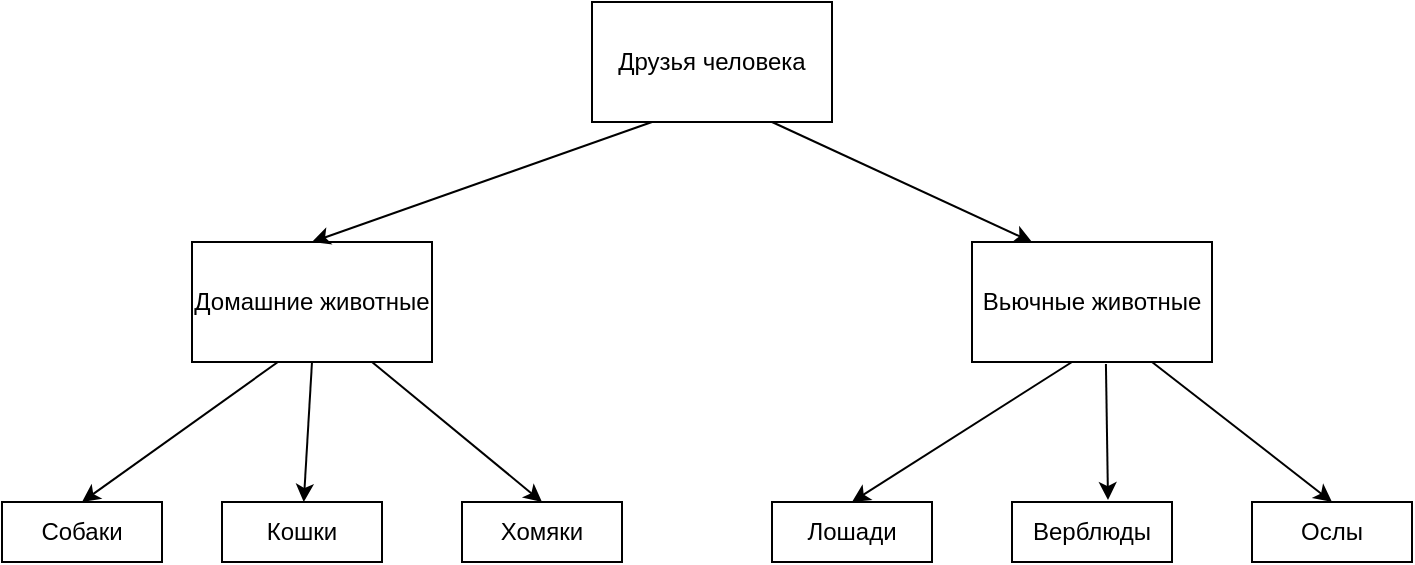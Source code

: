 <mxfile version="24.3.0" type="device">
  <diagram id="g3U3lbA9oAgYSL4tzUML" name="Страница — 1">
    <mxGraphModel dx="1434" dy="876" grid="1" gridSize="10" guides="1" tooltips="1" connect="1" arrows="1" fold="1" page="1" pageScale="1" pageWidth="827" pageHeight="1169" math="0" shadow="0">
      <root>
        <mxCell id="0" />
        <mxCell id="1" parent="0" />
        <mxCell id="A6usz7UyL7ECGKoiOy0f-1" value="Друзья человека" style="rounded=0;whiteSpace=wrap;html=1;" vertex="1" parent="1">
          <mxGeometry x="340" y="80" width="120" height="60" as="geometry" />
        </mxCell>
        <mxCell id="A6usz7UyL7ECGKoiOy0f-2" value="Домашние животные" style="rounded=0;whiteSpace=wrap;html=1;" vertex="1" parent="1">
          <mxGeometry x="140" y="200" width="120" height="60" as="geometry" />
        </mxCell>
        <mxCell id="A6usz7UyL7ECGKoiOy0f-3" value="Вьючные животные" style="rounded=0;whiteSpace=wrap;html=1;" vertex="1" parent="1">
          <mxGeometry x="530" y="200" width="120" height="60" as="geometry" />
        </mxCell>
        <mxCell id="A6usz7UyL7ECGKoiOy0f-4" value="" style="endArrow=classic;html=1;rounded=0;exitX=0.25;exitY=1;exitDx=0;exitDy=0;entryX=0.5;entryY=0;entryDx=0;entryDy=0;" edge="1" parent="1" source="A6usz7UyL7ECGKoiOy0f-1" target="A6usz7UyL7ECGKoiOy0f-2">
          <mxGeometry width="50" height="50" relative="1" as="geometry">
            <mxPoint x="390" y="470" as="sourcePoint" />
            <mxPoint x="440" y="420" as="targetPoint" />
          </mxGeometry>
        </mxCell>
        <mxCell id="A6usz7UyL7ECGKoiOy0f-5" value="" style="endArrow=classic;html=1;rounded=0;exitX=0.75;exitY=1;exitDx=0;exitDy=0;entryX=0.25;entryY=0;entryDx=0;entryDy=0;" edge="1" parent="1" source="A6usz7UyL7ECGKoiOy0f-1" target="A6usz7UyL7ECGKoiOy0f-3">
          <mxGeometry width="50" height="50" relative="1" as="geometry">
            <mxPoint x="390" y="470" as="sourcePoint" />
            <mxPoint x="440" y="420" as="targetPoint" />
          </mxGeometry>
        </mxCell>
        <mxCell id="A6usz7UyL7ECGKoiOy0f-6" value="Собаки" style="rounded=0;whiteSpace=wrap;html=1;" vertex="1" parent="1">
          <mxGeometry x="45" y="330" width="80" height="30" as="geometry" />
        </mxCell>
        <mxCell id="A6usz7UyL7ECGKoiOy0f-7" value="Кошки" style="rounded=0;whiteSpace=wrap;html=1;" vertex="1" parent="1">
          <mxGeometry x="155" y="330" width="80" height="30" as="geometry" />
        </mxCell>
        <mxCell id="A6usz7UyL7ECGKoiOy0f-8" value="Хомяки" style="rounded=0;whiteSpace=wrap;html=1;" vertex="1" parent="1">
          <mxGeometry x="275" y="330" width="80" height="30" as="geometry" />
        </mxCell>
        <mxCell id="A6usz7UyL7ECGKoiOy0f-9" value="Лошади" style="rounded=0;whiteSpace=wrap;html=1;" vertex="1" parent="1">
          <mxGeometry x="430" y="330" width="80" height="30" as="geometry" />
        </mxCell>
        <mxCell id="A6usz7UyL7ECGKoiOy0f-10" value="Верблюды" style="rounded=0;whiteSpace=wrap;html=1;" vertex="1" parent="1">
          <mxGeometry x="550" y="330" width="80" height="30" as="geometry" />
        </mxCell>
        <mxCell id="A6usz7UyL7ECGKoiOy0f-11" value="Ослы" style="rounded=0;whiteSpace=wrap;html=1;" vertex="1" parent="1">
          <mxGeometry x="670" y="330" width="80" height="30" as="geometry" />
        </mxCell>
        <mxCell id="A6usz7UyL7ECGKoiOy0f-12" value="" style="endArrow=classic;html=1;rounded=0;exitX=0.5;exitY=1;exitDx=0;exitDy=0;" edge="1" parent="1" source="A6usz7UyL7ECGKoiOy0f-2" target="A6usz7UyL7ECGKoiOy0f-7">
          <mxGeometry width="50" height="50" relative="1" as="geometry">
            <mxPoint x="390" y="480" as="sourcePoint" />
            <mxPoint x="440" y="430" as="targetPoint" />
          </mxGeometry>
        </mxCell>
        <mxCell id="A6usz7UyL7ECGKoiOy0f-13" value="" style="endArrow=classic;html=1;rounded=0;exitX=0.358;exitY=1;exitDx=0;exitDy=0;exitPerimeter=0;entryX=0.5;entryY=0;entryDx=0;entryDy=0;" edge="1" parent="1" source="A6usz7UyL7ECGKoiOy0f-2" target="A6usz7UyL7ECGKoiOy0f-6">
          <mxGeometry width="50" height="50" relative="1" as="geometry">
            <mxPoint x="390" y="480" as="sourcePoint" />
            <mxPoint x="440" y="430" as="targetPoint" />
          </mxGeometry>
        </mxCell>
        <mxCell id="A6usz7UyL7ECGKoiOy0f-14" value="" style="endArrow=classic;html=1;rounded=0;exitX=0.75;exitY=1;exitDx=0;exitDy=0;entryX=0.5;entryY=0;entryDx=0;entryDy=0;" edge="1" parent="1" source="A6usz7UyL7ECGKoiOy0f-2" target="A6usz7UyL7ECGKoiOy0f-8">
          <mxGeometry width="50" height="50" relative="1" as="geometry">
            <mxPoint x="390" y="480" as="sourcePoint" />
            <mxPoint x="440" y="430" as="targetPoint" />
          </mxGeometry>
        </mxCell>
        <mxCell id="A6usz7UyL7ECGKoiOy0f-15" value="" style="endArrow=classic;html=1;rounded=0;entryX=0.5;entryY=0;entryDx=0;entryDy=0;" edge="1" parent="1" target="A6usz7UyL7ECGKoiOy0f-9">
          <mxGeometry width="50" height="50" relative="1" as="geometry">
            <mxPoint x="580" y="260" as="sourcePoint" />
            <mxPoint x="440" y="430" as="targetPoint" />
          </mxGeometry>
        </mxCell>
        <mxCell id="A6usz7UyL7ECGKoiOy0f-16" value="" style="endArrow=classic;html=1;rounded=0;entryX=0.6;entryY=-0.033;entryDx=0;entryDy=0;entryPerimeter=0;exitX=0.558;exitY=1.017;exitDx=0;exitDy=0;exitPerimeter=0;" edge="1" parent="1" source="A6usz7UyL7ECGKoiOy0f-3" target="A6usz7UyL7ECGKoiOy0f-10">
          <mxGeometry width="50" height="50" relative="1" as="geometry">
            <mxPoint x="600" y="270" as="sourcePoint" />
            <mxPoint x="440" y="430" as="targetPoint" />
          </mxGeometry>
        </mxCell>
        <mxCell id="A6usz7UyL7ECGKoiOy0f-17" value="" style="endArrow=classic;html=1;rounded=0;exitX=0.75;exitY=1;exitDx=0;exitDy=0;entryX=0.5;entryY=0;entryDx=0;entryDy=0;" edge="1" parent="1" source="A6usz7UyL7ECGKoiOy0f-3" target="A6usz7UyL7ECGKoiOy0f-11">
          <mxGeometry width="50" height="50" relative="1" as="geometry">
            <mxPoint x="390" y="480" as="sourcePoint" />
            <mxPoint x="440" y="430" as="targetPoint" />
          </mxGeometry>
        </mxCell>
      </root>
    </mxGraphModel>
  </diagram>
</mxfile>
